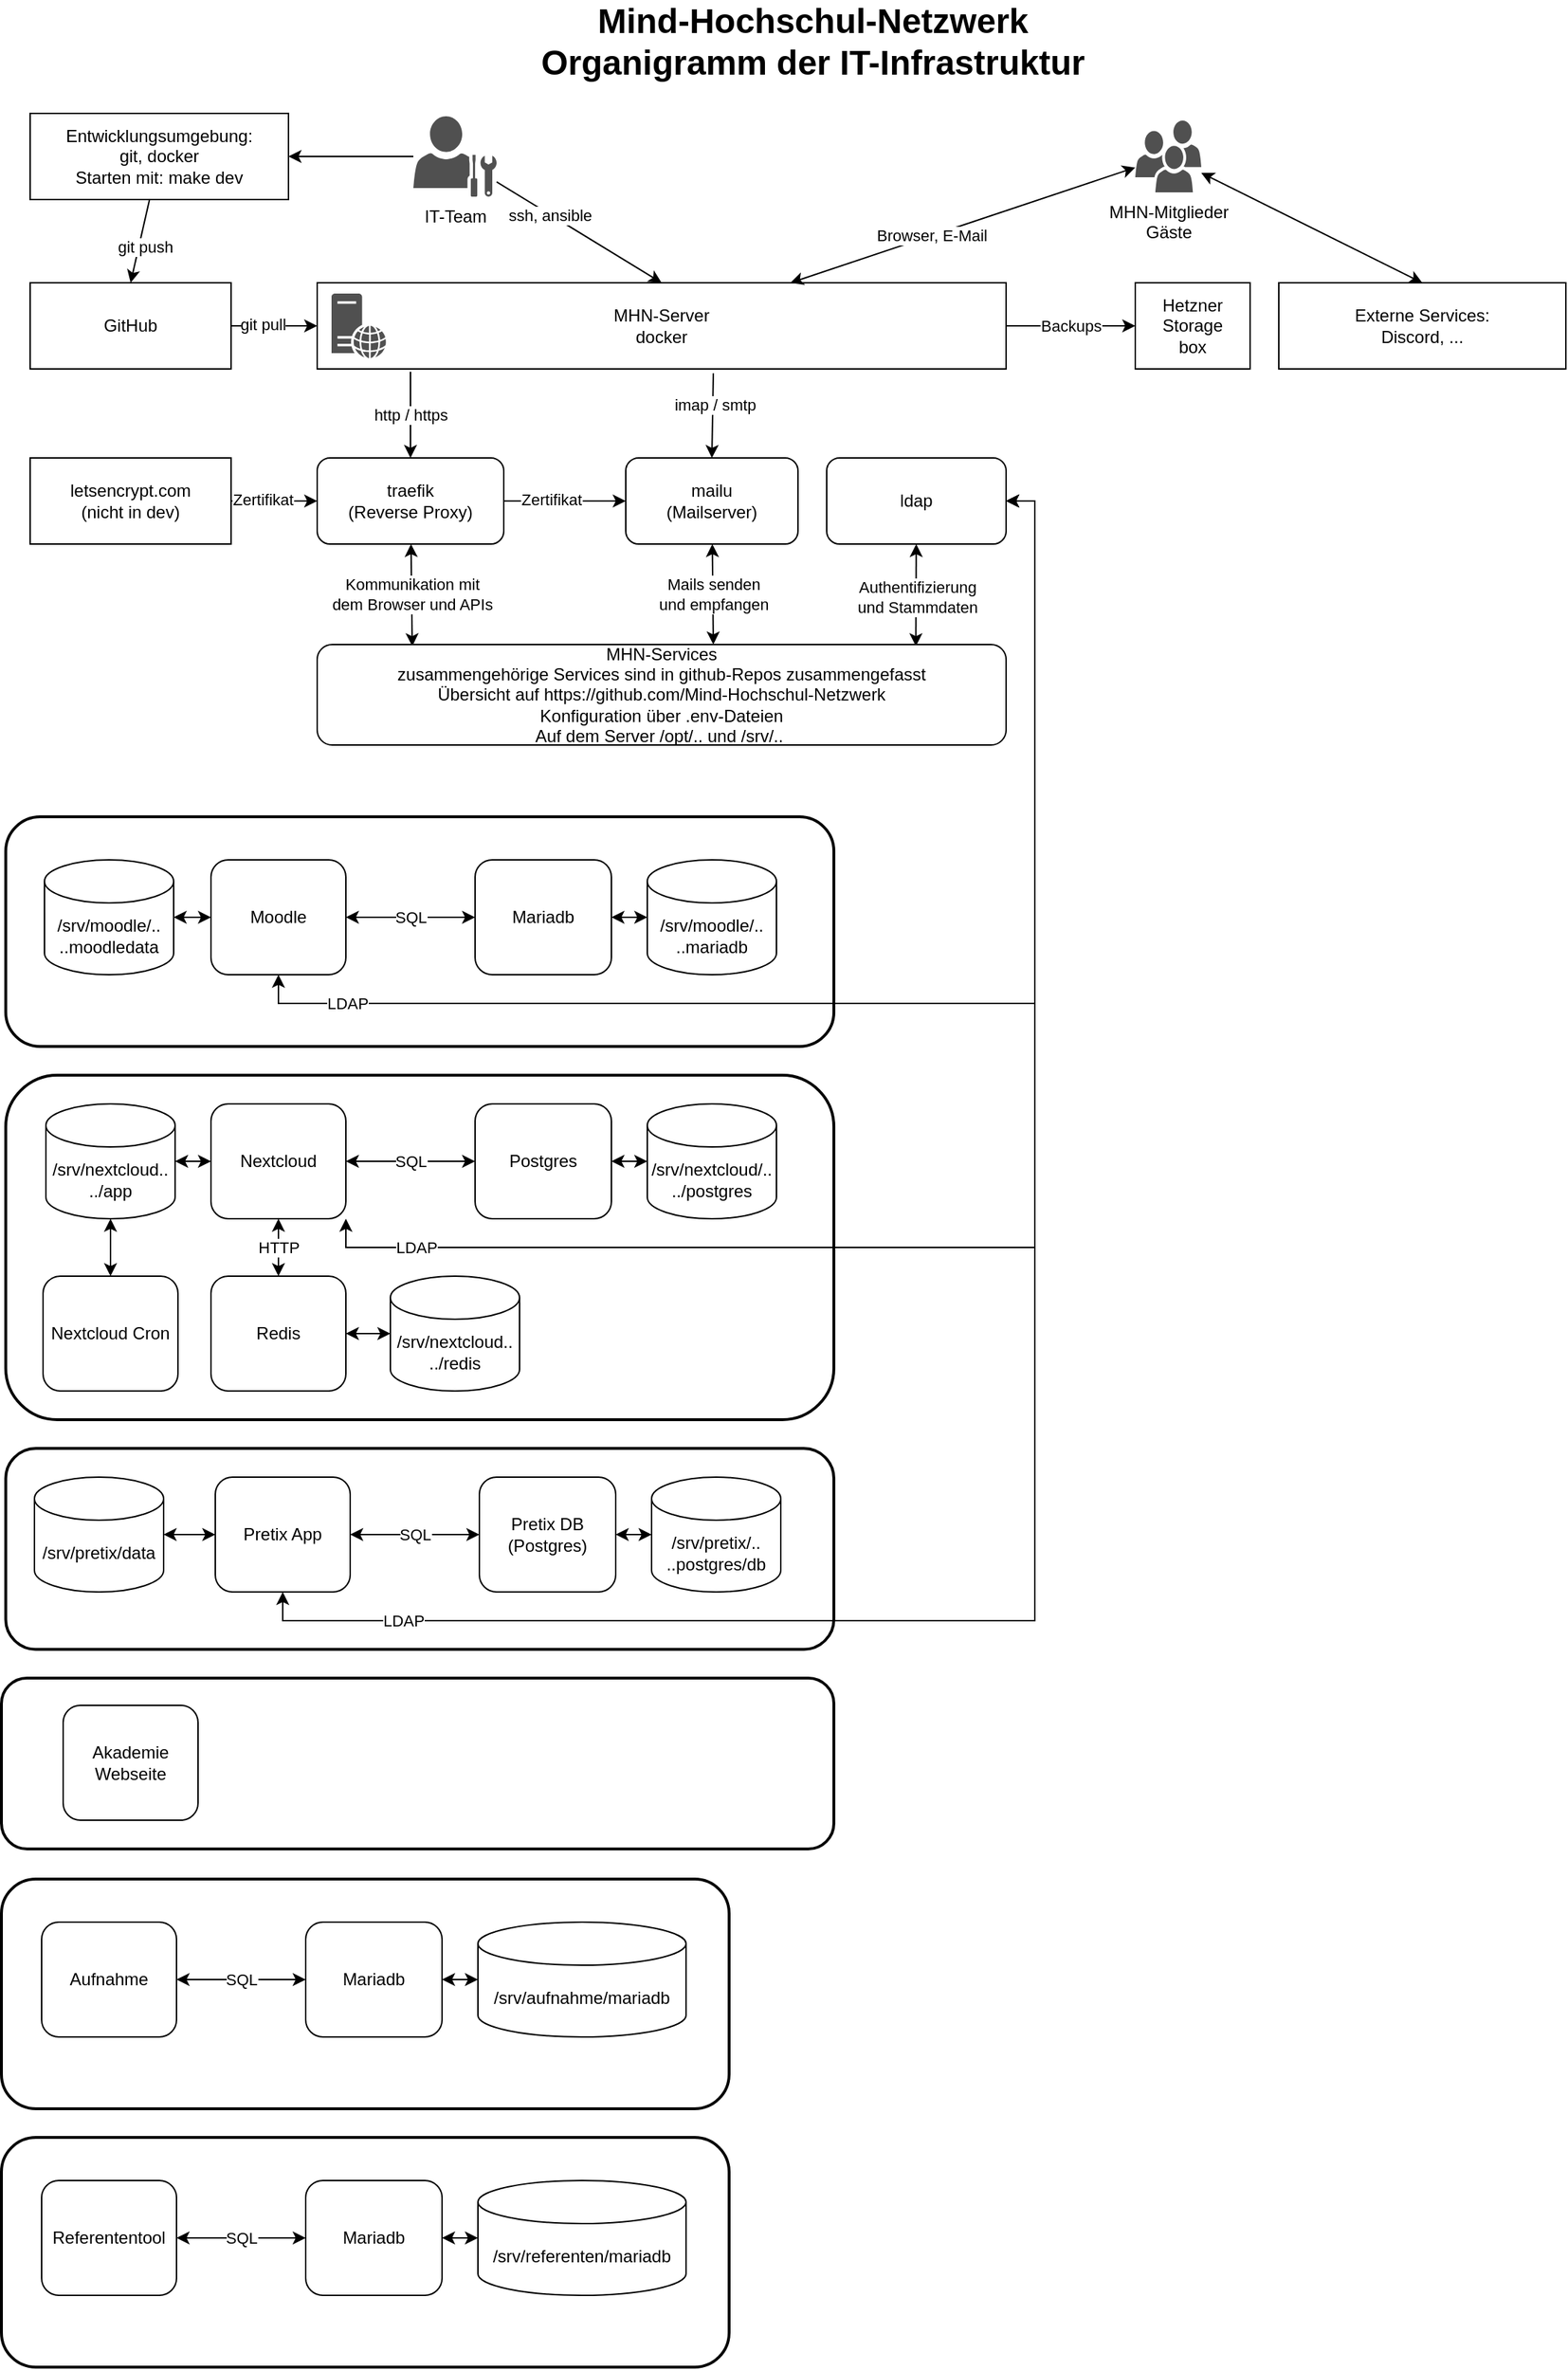 <mxfile version="20.3.0" type="device"><diagram id="vk5hPvtxxCPH-m4OgDPf" name="Page-1"><mxGraphModel dx="2123" dy="1708" grid="1" gridSize="10" guides="1" tooltips="1" connect="1" arrows="1" fold="1" page="1" pageScale="1" pageWidth="1169" pageHeight="827" math="0" shadow="0"><root><mxCell id="0"/><mxCell id="1" parent="0"/><mxCell id="uIuK87Jb-36sTbtz5_ig-41" value="" style="rounded=1;whiteSpace=wrap;html=1;fillColor=none;strokeWidth=2;glass=0;shadow=0;sketch=0;" vertex="1" parent="1"><mxGeometry x="20" y="1170" width="580" height="119" as="geometry"/></mxCell><mxCell id="uIuK87Jb-36sTbtz5_ig-36" value="" style="rounded=1;whiteSpace=wrap;html=1;fillColor=none;strokeWidth=2;glass=0;shadow=0;sketch=0;" vertex="1" parent="1"><mxGeometry x="20" y="1310" width="507" height="160" as="geometry"/></mxCell><mxCell id="uIuK87Jb-36sTbtz5_ig-27" value="" style="rounded=1;whiteSpace=wrap;html=1;fillColor=none;strokeWidth=2;glass=0;shadow=0;sketch=0;" vertex="1" parent="1"><mxGeometry x="23" y="1010" width="577" height="140" as="geometry"/></mxCell><mxCell id="uIuK87Jb-36sTbtz5_ig-26" value="" style="rounded=1;whiteSpace=wrap;html=1;fillColor=none;strokeWidth=2;glass=0;shadow=0;sketch=0;" vertex="1" parent="1"><mxGeometry x="23" y="750" width="577" height="240" as="geometry"/></mxCell><mxCell id="jDR8NeUZfJPm1s4Y1kxA-1" value="Mind-Hochschul-Netzwerk&lt;br&gt;Organigramm der IT-Infrastruktur" style="text;strokeColor=none;fillColor=none;html=1;fontSize=24;fontStyle=1;verticalAlign=middle;align=center;" parent="1" vertex="1"><mxGeometry x="365" y="10" width="440" height="40" as="geometry"/></mxCell><mxCell id="jDR8NeUZfJPm1s4Y1kxA-36" value="http / https" style="edgeStyle=none;rounded=0;orthogonalLoop=1;jettySize=auto;html=1;startArrow=none;startFill=0;endArrow=classic;endFill=1;entryX=0.5;entryY=0;entryDx=0;entryDy=0;" parent="1" target="jDR8NeUZfJPm1s4Y1kxA-40" edge="1"><mxGeometry relative="1" as="geometry"><mxPoint x="305" y="260" as="sourcePoint"/><mxPoint x="608" y="275" as="targetPoint"/></mxGeometry></mxCell><mxCell id="jDR8NeUZfJPm1s4Y1kxA-44" value="Backups" style="edgeStyle=none;rounded=0;orthogonalLoop=1;jettySize=auto;html=1;entryX=0;entryY=0.5;entryDx=0;entryDy=0;startArrow=none;startFill=0;endArrow=classic;endFill=1;" parent="1" source="jDR8NeUZfJPm1s4Y1kxA-3" target="jDR8NeUZfJPm1s4Y1kxA-43" edge="1"><mxGeometry relative="1" as="geometry"/></mxCell><mxCell id="jDR8NeUZfJPm1s4Y1kxA-50" style="edgeStyle=none;rounded=0;orthogonalLoop=1;jettySize=auto;html=1;exitX=0.575;exitY=1.05;exitDx=0;exitDy=0;startArrow=none;startFill=0;endArrow=classic;endFill=1;entryX=0.5;entryY=0;entryDx=0;entryDy=0;exitPerimeter=0;" parent="1" source="jDR8NeUZfJPm1s4Y1kxA-3" target="jDR8NeUZfJPm1s4Y1kxA-41" edge="1"><mxGeometry relative="1" as="geometry"><mxPoint x="634" y="295" as="targetPoint"/></mxGeometry></mxCell><mxCell id="jDR8NeUZfJPm1s4Y1kxA-59" value="imap / smtp" style="edgeLabel;html=1;align=center;verticalAlign=middle;resizable=0;points=[];" parent="jDR8NeUZfJPm1s4Y1kxA-50" vertex="1" connectable="0"><mxGeometry x="-0.266" y="1" relative="1" as="geometry"><mxPoint as="offset"/></mxGeometry></mxCell><mxCell id="jDR8NeUZfJPm1s4Y1kxA-3" value="MHN-Server&lt;br&gt;docker" style="rounded=0;whiteSpace=wrap;html=1;" parent="1" vertex="1"><mxGeometry x="240" y="198" width="480" height="60" as="geometry"/></mxCell><mxCell id="jDR8NeUZfJPm1s4Y1kxA-4" value="" style="sketch=0;pointerEvents=1;shadow=0;dashed=0;html=1;strokeColor=none;fillColor=#505050;labelPosition=center;verticalLabelPosition=bottom;verticalAlign=top;outlineConnect=0;align=center;shape=mxgraph.office.servers.web_server;" parent="1" vertex="1"><mxGeometry x="250" y="205.5" width="38" height="45" as="geometry"/></mxCell><mxCell id="jDR8NeUZfJPm1s4Y1kxA-23" style="edgeStyle=none;rounded=0;orthogonalLoop=1;jettySize=auto;html=1;exitX=1;exitY=0.5;exitDx=0;exitDy=0;entryX=0;entryY=0.5;entryDx=0;entryDy=0;startArrow=none;startFill=0;endArrow=classic;endFill=1;" parent="1" source="jDR8NeUZfJPm1s4Y1kxA-8" target="jDR8NeUZfJPm1s4Y1kxA-3" edge="1"><mxGeometry relative="1" as="geometry"/></mxCell><mxCell id="jDR8NeUZfJPm1s4Y1kxA-24" value="git pull" style="edgeLabel;html=1;align=center;verticalAlign=middle;resizable=0;points=[];" parent="jDR8NeUZfJPm1s4Y1kxA-23" vertex="1" connectable="0"><mxGeometry x="-0.269" y="1" relative="1" as="geometry"><mxPoint as="offset"/></mxGeometry></mxCell><mxCell id="jDR8NeUZfJPm1s4Y1kxA-8" value="GitHub" style="rounded=0;whiteSpace=wrap;html=1;" parent="1" vertex="1"><mxGeometry x="40" y="198" width="140" height="60" as="geometry"/></mxCell><mxCell id="jDR8NeUZfJPm1s4Y1kxA-12" style="rounded=0;orthogonalLoop=1;jettySize=auto;html=1;entryX=0.5;entryY=0;entryDx=0;entryDy=0;" parent="1" source="jDR8NeUZfJPm1s4Y1kxA-11" target="jDR8NeUZfJPm1s4Y1kxA-3" edge="1"><mxGeometry relative="1" as="geometry"/></mxCell><mxCell id="jDR8NeUZfJPm1s4Y1kxA-29" value="ssh, ansible" style="edgeLabel;html=1;align=center;verticalAlign=middle;resizable=0;points=[];" parent="jDR8NeUZfJPm1s4Y1kxA-12" vertex="1" connectable="0"><mxGeometry x="-0.358" relative="1" as="geometry"><mxPoint as="offset"/></mxGeometry></mxCell><mxCell id="jDR8NeUZfJPm1s4Y1kxA-27" value="" style="edgeStyle=none;rounded=0;orthogonalLoop=1;jettySize=auto;html=1;startArrow=none;startFill=0;endArrow=classic;endFill=1;entryX=0.5;entryY=0;entryDx=0;entryDy=0;" parent="1" source="jDR8NeUZfJPm1s4Y1kxA-33" target="jDR8NeUZfJPm1s4Y1kxA-8" edge="1"><mxGeometry relative="1" as="geometry"><mxPoint x="120" y="130" as="sourcePoint"/><mxPoint x="331" y="106" as="targetPoint"/></mxGeometry></mxCell><mxCell id="jDR8NeUZfJPm1s4Y1kxA-28" value="git push" style="edgeLabel;html=1;align=center;verticalAlign=middle;resizable=0;points=[];" parent="jDR8NeUZfJPm1s4Y1kxA-27" vertex="1" connectable="0"><mxGeometry x="0.094" y="4" relative="1" as="geometry"><mxPoint as="offset"/></mxGeometry></mxCell><mxCell id="jDR8NeUZfJPm1s4Y1kxA-34" style="edgeStyle=none;rounded=0;orthogonalLoop=1;jettySize=auto;html=1;startArrow=none;startFill=0;endArrow=classic;endFill=1;" parent="1" source="jDR8NeUZfJPm1s4Y1kxA-11" target="jDR8NeUZfJPm1s4Y1kxA-33" edge="1"><mxGeometry relative="1" as="geometry"/></mxCell><mxCell id="jDR8NeUZfJPm1s4Y1kxA-11" value="IT-Team" style="sketch=0;pointerEvents=1;shadow=0;dashed=0;html=1;strokeColor=none;fillColor=#505050;labelPosition=center;verticalLabelPosition=bottom;verticalAlign=top;outlineConnect=0;align=center;shape=mxgraph.office.users.administrator;" parent="1" vertex="1"><mxGeometry x="307" y="82" width="58" height="56" as="geometry"/></mxCell><mxCell id="jDR8NeUZfJPm1s4Y1kxA-14" value="" style="edgeStyle=none;rounded=0;orthogonalLoop=1;jettySize=auto;html=1;entryX=0.5;entryY=0;entryDx=0;entryDy=0;startArrow=classic;startFill=1;" parent="1" source="jDR8NeUZfJPm1s4Y1kxA-13" target="jDR8NeUZfJPm1s4Y1kxA-16" edge="1"><mxGeometry relative="1" as="geometry"/></mxCell><mxCell id="jDR8NeUZfJPm1s4Y1kxA-31" value="" style="edgeStyle=none;rounded=0;orthogonalLoop=1;jettySize=auto;html=1;startArrow=classic;startFill=1;endArrow=classic;endFill=1;" parent="1" source="jDR8NeUZfJPm1s4Y1kxA-13" target="jDR8NeUZfJPm1s4Y1kxA-3" edge="1"><mxGeometry relative="1" as="geometry"/></mxCell><mxCell id="jDR8NeUZfJPm1s4Y1kxA-32" value="Browser, E-Mail" style="edgeLabel;html=1;align=center;verticalAlign=middle;resizable=0;points=[];" parent="jDR8NeUZfJPm1s4Y1kxA-31" vertex="1" connectable="0"><mxGeometry x="0.182" relative="1" as="geometry"><mxPoint as="offset"/></mxGeometry></mxCell><mxCell id="jDR8NeUZfJPm1s4Y1kxA-13" value="MHN-Mitglieder&lt;br&gt;Gäste" style="sketch=0;pointerEvents=1;shadow=0;dashed=0;html=1;strokeColor=none;fillColor=#505050;labelPosition=center;verticalLabelPosition=bottom;verticalAlign=top;outlineConnect=0;align=center;shape=mxgraph.office.users.users;direction=east;" parent="1" vertex="1"><mxGeometry x="810" y="85" width="46" height="50" as="geometry"/></mxCell><mxCell id="jDR8NeUZfJPm1s4Y1kxA-16" value="Externe Services:&lt;br&gt;Discord, ..." style="rounded=0;whiteSpace=wrap;html=1;" parent="1" vertex="1"><mxGeometry x="910" y="198" width="200" height="60" as="geometry"/></mxCell><mxCell id="jDR8NeUZfJPm1s4Y1kxA-21" style="edgeStyle=none;rounded=0;orthogonalLoop=1;jettySize=auto;html=1;entryX=0;entryY=0.5;entryDx=0;entryDy=0;startArrow=classic;startFill=1;endArrow=none;endFill=0;" parent="1" source="jDR8NeUZfJPm1s4Y1kxA-3" target="jDR8NeUZfJPm1s4Y1kxA-3" edge="1"><mxGeometry relative="1" as="geometry"/></mxCell><mxCell id="jDR8NeUZfJPm1s4Y1kxA-51" style="edgeStyle=none;rounded=0;orthogonalLoop=1;jettySize=auto;html=1;entryX=0;entryY=0.5;entryDx=0;entryDy=0;startArrow=none;startFill=0;endArrow=classic;endFill=1;" parent="1" source="jDR8NeUZfJPm1s4Y1kxA-40" target="jDR8NeUZfJPm1s4Y1kxA-41" edge="1"><mxGeometry relative="1" as="geometry"/></mxCell><mxCell id="jDR8NeUZfJPm1s4Y1kxA-61" value="Zertifikat" style="edgeLabel;html=1;align=center;verticalAlign=middle;resizable=0;points=[];" parent="jDR8NeUZfJPm1s4Y1kxA-51" vertex="1" connectable="0"><mxGeometry x="-0.222" y="1" relative="1" as="geometry"><mxPoint as="offset"/></mxGeometry></mxCell><mxCell id="jDR8NeUZfJPm1s4Y1kxA-72" value="Kommunikation mit&lt;br&gt;dem Browser und APIs" style="edgeStyle=none;rounded=0;orthogonalLoop=1;jettySize=auto;html=1;entryX=0.138;entryY=0.017;entryDx=0;entryDy=0;entryPerimeter=0;startArrow=classic;startFill=1;endArrow=classic;endFill=1;" parent="1" source="jDR8NeUZfJPm1s4Y1kxA-40" target="jDR8NeUZfJPm1s4Y1kxA-66" edge="1"><mxGeometry relative="1" as="geometry"/></mxCell><mxCell id="jDR8NeUZfJPm1s4Y1kxA-40" value="traefik&lt;br&gt;(Reverse Proxy)" style="rounded=1;whiteSpace=wrap;html=1;" parent="1" vertex="1"><mxGeometry x="240" y="320" width="130" height="60" as="geometry"/></mxCell><mxCell id="jDR8NeUZfJPm1s4Y1kxA-74" value="Mails senden&lt;br&gt;und empfangen" style="edgeStyle=none;rounded=0;orthogonalLoop=1;jettySize=auto;html=1;entryX=0.575;entryY=0;entryDx=0;entryDy=0;entryPerimeter=0;startArrow=classic;startFill=1;endArrow=classic;endFill=1;" parent="1" source="jDR8NeUZfJPm1s4Y1kxA-41" target="jDR8NeUZfJPm1s4Y1kxA-66" edge="1"><mxGeometry x="0.0" relative="1" as="geometry"><mxPoint as="offset"/></mxGeometry></mxCell><mxCell id="jDR8NeUZfJPm1s4Y1kxA-41" value="mailu&lt;br&gt;(Mailserver)" style="rounded=1;whiteSpace=wrap;html=1;" parent="1" vertex="1"><mxGeometry x="455" y="320" width="120" height="60" as="geometry"/></mxCell><mxCell id="jDR8NeUZfJPm1s4Y1kxA-42" style="edgeStyle=none;rounded=0;orthogonalLoop=1;jettySize=auto;html=1;exitX=1;exitY=0.5;exitDx=0;exitDy=0;startArrow=none;startFill=0;endArrow=classic;endFill=1;" parent="1" source="jDR8NeUZfJPm1s4Y1kxA-3" target="jDR8NeUZfJPm1s4Y1kxA-3" edge="1"><mxGeometry relative="1" as="geometry"/></mxCell><mxCell id="jDR8NeUZfJPm1s4Y1kxA-43" value="Hetzner Storage&lt;br&gt;box" style="rounded=0;whiteSpace=wrap;html=1;" parent="1" vertex="1"><mxGeometry x="810" y="198" width="80" height="60" as="geometry"/></mxCell><mxCell id="jDR8NeUZfJPm1s4Y1kxA-48" style="edgeStyle=none;rounded=0;orthogonalLoop=1;jettySize=auto;html=1;exitX=1;exitY=0.5;exitDx=0;exitDy=0;startArrow=none;startFill=0;endArrow=classic;endFill=1;entryX=0;entryY=0.5;entryDx=0;entryDy=0;" parent="1" source="jDR8NeUZfJPm1s4Y1kxA-46" target="jDR8NeUZfJPm1s4Y1kxA-40" edge="1"><mxGeometry relative="1" as="geometry"><mxPoint x="370" y="350" as="targetPoint"/></mxGeometry></mxCell><mxCell id="jDR8NeUZfJPm1s4Y1kxA-49" value="Zertifikat" style="edgeLabel;html=1;align=center;verticalAlign=middle;resizable=0;points=[];" parent="jDR8NeUZfJPm1s4Y1kxA-48" vertex="1" connectable="0"><mxGeometry x="-0.28" y="1" relative="1" as="geometry"><mxPoint as="offset"/></mxGeometry></mxCell><mxCell id="jDR8NeUZfJPm1s4Y1kxA-46" value="letsencrypt.com&lt;br&gt;(nicht in dev)" style="rounded=0;whiteSpace=wrap;html=1;" parent="1" vertex="1"><mxGeometry x="40" y="320" width="140" height="60" as="geometry"/></mxCell><mxCell id="jDR8NeUZfJPm1s4Y1kxA-76" style="edgeStyle=none;rounded=0;orthogonalLoop=1;jettySize=auto;html=1;entryX=0.869;entryY=0.017;entryDx=0;entryDy=0;entryPerimeter=0;startArrow=classic;startFill=1;endArrow=classic;endFill=1;" parent="1" source="jDR8NeUZfJPm1s4Y1kxA-62" target="jDR8NeUZfJPm1s4Y1kxA-66" edge="1"><mxGeometry relative="1" as="geometry"/></mxCell><mxCell id="jDR8NeUZfJPm1s4Y1kxA-77" value="Authentifizierung&lt;br&gt;und Stammdaten" style="edgeLabel;html=1;align=center;verticalAlign=middle;resizable=0;points=[];" parent="jDR8NeUZfJPm1s4Y1kxA-76" vertex="1" connectable="0"><mxGeometry x="-0.284" relative="1" as="geometry"><mxPoint y="11" as="offset"/></mxGeometry></mxCell><mxCell id="jDR8NeUZfJPm1s4Y1kxA-62" value="ldap" style="rounded=1;whiteSpace=wrap;html=1;" parent="1" vertex="1"><mxGeometry x="595" y="320" width="125" height="60" as="geometry"/></mxCell><mxCell id="jDR8NeUZfJPm1s4Y1kxA-66" value="MHN-Services&lt;br&gt;zusammengehörige Services sind in github-Repos zusammengefasst&lt;br&gt;Übersicht auf&amp;nbsp;https://github.com/Mind-Hochschul-Netzwerk&lt;br&gt;Konfiguration über .env-Dateien&lt;br&gt;Auf dem Server /opt/.. und /srv/..&amp;nbsp;" style="rounded=1;whiteSpace=wrap;html=1;imageVerticalAlign=top;" parent="1" vertex="1"><mxGeometry x="240" y="450" width="480" height="70" as="geometry"/></mxCell><mxCell id="jDR8NeUZfJPm1s4Y1kxA-33" value="Entwicklungsumgebung:&lt;br&gt;git, docker&lt;br&gt;Starten mit: make dev" style="rounded=0;whiteSpace=wrap;html=1;imageHeight=24;" parent="1" vertex="1"><mxGeometry x="40" y="80" width="180" height="60" as="geometry"/></mxCell><mxCell id="jDR8NeUZfJPm1s4Y1kxA-71" style="edgeStyle=none;rounded=0;orthogonalLoop=1;jettySize=auto;html=1;exitX=1;exitY=0.5;exitDx=0;exitDy=0;startArrow=none;startFill=0;endArrow=classic;endFill=1;" parent="1" source="jDR8NeUZfJPm1s4Y1kxA-66" target="jDR8NeUZfJPm1s4Y1kxA-66" edge="1"><mxGeometry relative="1" as="geometry"/></mxCell><mxCell id="jDR8NeUZfJPm1s4Y1kxA-89" value="SQL" style="edgeStyle=none;rounded=0;orthogonalLoop=1;jettySize=auto;html=1;exitX=1;exitY=0.5;exitDx=0;exitDy=0;entryX=0;entryY=0.5;entryDx=0;entryDy=0;startArrow=classic;startFill=1;endArrow=classic;endFill=1;" parent="1" source="jDR8NeUZfJPm1s4Y1kxA-85" target="jDR8NeUZfJPm1s4Y1kxA-86" edge="1"><mxGeometry relative="1" as="geometry"/></mxCell><mxCell id="jDR8NeUZfJPm1s4Y1kxA-95" style="edgeStyle=none;rounded=0;orthogonalLoop=1;jettySize=auto;html=1;exitX=0;exitY=0.5;exitDx=0;exitDy=0;entryX=1;entryY=0.5;entryDx=0;entryDy=0;entryPerimeter=0;startArrow=classic;startFill=1;endArrow=classic;endFill=1;" parent="1" source="jDR8NeUZfJPm1s4Y1kxA-85" target="jDR8NeUZfJPm1s4Y1kxA-90" edge="1"><mxGeometry relative="1" as="geometry"/></mxCell><mxCell id="uIuK87Jb-36sTbtz5_ig-16" value="LDAP" style="edgeStyle=orthogonalEdgeStyle;rounded=0;orthogonalLoop=1;jettySize=auto;html=1;exitX=0.5;exitY=1;exitDx=0;exitDy=0;entryX=1;entryY=0.5;entryDx=0;entryDy=0;startArrow=classic;startFill=1;" edge="1" parent="1" source="jDR8NeUZfJPm1s4Y1kxA-85" target="jDR8NeUZfJPm1s4Y1kxA-62"><mxGeometry x="-0.852" relative="1" as="geometry"><mxPoint as="offset"/></mxGeometry></mxCell><mxCell id="jDR8NeUZfJPm1s4Y1kxA-85" value="Moodle" style="rounded=1;whiteSpace=wrap;html=1;verticalAlign=middle;align=center;spacingLeft=0;" parent="1" vertex="1"><mxGeometry x="166" y="600" width="94" height="80" as="geometry"/></mxCell><mxCell id="jDR8NeUZfJPm1s4Y1kxA-94" style="edgeStyle=none;rounded=0;orthogonalLoop=1;jettySize=auto;html=1;entryX=0;entryY=0.5;entryDx=0;entryDy=0;entryPerimeter=0;startArrow=classic;startFill=1;endArrow=classic;endFill=1;" parent="1" source="jDR8NeUZfJPm1s4Y1kxA-86" target="jDR8NeUZfJPm1s4Y1kxA-91" edge="1"><mxGeometry relative="1" as="geometry"/></mxCell><mxCell id="jDR8NeUZfJPm1s4Y1kxA-86" value="Mariadb" style="rounded=1;whiteSpace=wrap;html=1;" parent="1" vertex="1"><mxGeometry x="350" y="600" width="95" height="80" as="geometry"/></mxCell><mxCell id="jDR8NeUZfJPm1s4Y1kxA-90" value="/srv/moodle/..&lt;br&gt;..moodledata" style="shape=cylinder3;whiteSpace=wrap;html=1;boundedLbl=1;backgroundOutline=1;size=15;" parent="1" vertex="1"><mxGeometry x="50" y="600" width="90" height="80" as="geometry"/></mxCell><mxCell id="jDR8NeUZfJPm1s4Y1kxA-91" value="/srv/moodle/..&lt;br&gt;..mariadb" style="shape=cylinder3;whiteSpace=wrap;html=1;boundedLbl=1;backgroundOutline=1;size=15;" parent="1" vertex="1"><mxGeometry x="470" y="600" width="90" height="80" as="geometry"/></mxCell><mxCell id="jDR8NeUZfJPm1s4Y1kxA-103" value="SQL" style="edgeStyle=none;rounded=0;orthogonalLoop=1;jettySize=auto;html=1;exitX=1;exitY=0.5;exitDx=0;exitDy=0;entryX=0;entryY=0.5;entryDx=0;entryDy=0;startArrow=classic;startFill=1;endArrow=classic;endFill=1;" parent="1" source="jDR8NeUZfJPm1s4Y1kxA-105" target="jDR8NeUZfJPm1s4Y1kxA-107" edge="1"><mxGeometry relative="1" as="geometry"/></mxCell><mxCell id="jDR8NeUZfJPm1s4Y1kxA-104" style="edgeStyle=none;rounded=0;orthogonalLoop=1;jettySize=auto;html=1;exitX=0;exitY=0.5;exitDx=0;exitDy=0;entryX=1;entryY=0.5;entryDx=0;entryDy=0;entryPerimeter=0;startArrow=classic;startFill=1;endArrow=classic;endFill=1;" parent="1" source="jDR8NeUZfJPm1s4Y1kxA-105" target="jDR8NeUZfJPm1s4Y1kxA-108" edge="1"><mxGeometry relative="1" as="geometry"/></mxCell><mxCell id="uIuK87Jb-36sTbtz5_ig-19" value="LDAP" style="edgeStyle=orthogonalEdgeStyle;rounded=0;orthogonalLoop=1;jettySize=auto;html=1;exitX=0.5;exitY=1;exitDx=0;exitDy=0;entryX=1;entryY=0.5;entryDx=0;entryDy=0;startArrow=classic;startFill=1;" edge="1" parent="1" source="jDR8NeUZfJPm1s4Y1kxA-105" target="jDR8NeUZfJPm1s4Y1kxA-62"><mxGeometry x="-0.845" relative="1" as="geometry"><Array as="points"><mxPoint x="216" y="1130"/><mxPoint x="740" y="1130"/><mxPoint x="740" y="350"/></Array><mxPoint as="offset"/></mxGeometry></mxCell><mxCell id="jDR8NeUZfJPm1s4Y1kxA-105" value="Pretix App" style="rounded=1;whiteSpace=wrap;html=1;verticalAlign=middle;align=center;spacingLeft=0;" parent="1" vertex="1"><mxGeometry x="169" y="1030" width="94" height="80" as="geometry"/></mxCell><mxCell id="jDR8NeUZfJPm1s4Y1kxA-106" style="edgeStyle=none;rounded=0;orthogonalLoop=1;jettySize=auto;html=1;entryX=0;entryY=0.5;entryDx=0;entryDy=0;entryPerimeter=0;startArrow=classic;startFill=1;endArrow=classic;endFill=1;" parent="1" source="jDR8NeUZfJPm1s4Y1kxA-107" target="jDR8NeUZfJPm1s4Y1kxA-109" edge="1"><mxGeometry relative="1" as="geometry"/></mxCell><mxCell id="jDR8NeUZfJPm1s4Y1kxA-107" value="Pretix DB (Postgres)" style="rounded=1;whiteSpace=wrap;html=1;" parent="1" vertex="1"><mxGeometry x="353" y="1030" width="95" height="80" as="geometry"/></mxCell><mxCell id="jDR8NeUZfJPm1s4Y1kxA-108" value="/srv/pretix/data" style="shape=cylinder3;whiteSpace=wrap;html=1;boundedLbl=1;backgroundOutline=1;size=15;" parent="1" vertex="1"><mxGeometry x="43" y="1030" width="90" height="80" as="geometry"/></mxCell><mxCell id="jDR8NeUZfJPm1s4Y1kxA-109" value="/srv/pretix/..&lt;br&gt;..postgres/db" style="shape=cylinder3;whiteSpace=wrap;html=1;boundedLbl=1;backgroundOutline=1;size=15;" parent="1" vertex="1"><mxGeometry x="473" y="1030" width="90" height="80" as="geometry"/></mxCell><mxCell id="uIuK87Jb-36sTbtz5_ig-2" value="SQL" style="edgeStyle=none;rounded=0;orthogonalLoop=1;jettySize=auto;html=1;exitX=1;exitY=0.5;exitDx=0;exitDy=0;entryX=0;entryY=0.5;entryDx=0;entryDy=0;startArrow=classic;startFill=1;endArrow=classic;endFill=1;" edge="1" parent="1" source="uIuK87Jb-36sTbtz5_ig-4" target="uIuK87Jb-36sTbtz5_ig-6"><mxGeometry relative="1" as="geometry"/></mxCell><mxCell id="uIuK87Jb-36sTbtz5_ig-3" style="edgeStyle=none;rounded=0;orthogonalLoop=1;jettySize=auto;html=1;exitX=0;exitY=0.5;exitDx=0;exitDy=0;entryX=1;entryY=0.5;entryDx=0;entryDy=0;entryPerimeter=0;startArrow=classic;startFill=1;endArrow=classic;endFill=1;" edge="1" parent="1" source="uIuK87Jb-36sTbtz5_ig-4" target="uIuK87Jb-36sTbtz5_ig-7"><mxGeometry relative="1" as="geometry"/></mxCell><mxCell id="uIuK87Jb-36sTbtz5_ig-18" value="LDAP" style="edgeStyle=orthogonalEdgeStyle;rounded=0;orthogonalLoop=1;jettySize=auto;html=1;exitX=1;exitY=1;exitDx=0;exitDy=0;entryX=1;entryY=0.5;entryDx=0;entryDy=0;startArrow=classic;startFill=1;" edge="1" parent="1" source="uIuK87Jb-36sTbtz5_ig-4" target="jDR8NeUZfJPm1s4Y1kxA-62"><mxGeometry x="-0.869" relative="1" as="geometry"><mxPoint x="1" as="offset"/></mxGeometry></mxCell><mxCell id="uIuK87Jb-36sTbtz5_ig-4" value="Nextcloud" style="rounded=1;whiteSpace=wrap;html=1;verticalAlign=middle;align=center;spacingLeft=0;" vertex="1" parent="1"><mxGeometry x="166" y="770" width="94" height="80" as="geometry"/></mxCell><mxCell id="uIuK87Jb-36sTbtz5_ig-5" style="edgeStyle=none;rounded=0;orthogonalLoop=1;jettySize=auto;html=1;entryX=0;entryY=0.5;entryDx=0;entryDy=0;entryPerimeter=0;startArrow=classic;startFill=1;endArrow=classic;endFill=1;" edge="1" parent="1" source="uIuK87Jb-36sTbtz5_ig-6" target="uIuK87Jb-36sTbtz5_ig-8"><mxGeometry relative="1" as="geometry"/></mxCell><mxCell id="uIuK87Jb-36sTbtz5_ig-6" value="Postgres" style="rounded=1;whiteSpace=wrap;html=1;" vertex="1" parent="1"><mxGeometry x="350" y="770" width="95" height="80" as="geometry"/></mxCell><mxCell id="uIuK87Jb-36sTbtz5_ig-7" value="/srv/nextcloud..&lt;br&gt;../app" style="shape=cylinder3;whiteSpace=wrap;html=1;boundedLbl=1;backgroundOutline=1;size=15;" vertex="1" parent="1"><mxGeometry x="51" y="770" width="90" height="80" as="geometry"/></mxCell><mxCell id="uIuK87Jb-36sTbtz5_ig-8" value="/srv/nextcloud/..&lt;br&gt;../postgres" style="shape=cylinder3;whiteSpace=wrap;html=1;boundedLbl=1;backgroundOutline=1;size=15;" vertex="1" parent="1"><mxGeometry x="470" y="770" width="90" height="80" as="geometry"/></mxCell><mxCell id="uIuK87Jb-36sTbtz5_ig-13" value="HTTP" style="edgeStyle=orthogonalEdgeStyle;rounded=0;orthogonalLoop=1;jettySize=auto;html=1;exitX=0.5;exitY=0;exitDx=0;exitDy=0;entryX=0.5;entryY=1;entryDx=0;entryDy=0;startArrow=classic;startFill=1;" edge="1" parent="1" source="uIuK87Jb-36sTbtz5_ig-10" target="uIuK87Jb-36sTbtz5_ig-4"><mxGeometry relative="1" as="geometry"/></mxCell><mxCell id="uIuK87Jb-36sTbtz5_ig-17" style="edgeStyle=orthogonalEdgeStyle;rounded=0;orthogonalLoop=1;jettySize=auto;html=1;exitX=1;exitY=0.5;exitDx=0;exitDy=0;entryX=0;entryY=0.5;entryDx=0;entryDy=0;entryPerimeter=0;startArrow=classic;startFill=1;" edge="1" parent="1" source="uIuK87Jb-36sTbtz5_ig-10" target="uIuK87Jb-36sTbtz5_ig-11"><mxGeometry relative="1" as="geometry"/></mxCell><mxCell id="uIuK87Jb-36sTbtz5_ig-10" value="Redis" style="rounded=1;whiteSpace=wrap;html=1;verticalAlign=middle;align=center;spacingLeft=0;" vertex="1" parent="1"><mxGeometry x="166" y="890" width="94" height="80" as="geometry"/></mxCell><mxCell id="uIuK87Jb-36sTbtz5_ig-11" value="/srv/nextcloud..&lt;br&gt;../redis" style="shape=cylinder3;whiteSpace=wrap;html=1;boundedLbl=1;backgroundOutline=1;size=15;" vertex="1" parent="1"><mxGeometry x="291" y="890" width="90" height="80" as="geometry"/></mxCell><mxCell id="uIuK87Jb-36sTbtz5_ig-15" style="edgeStyle=orthogonalEdgeStyle;rounded=0;orthogonalLoop=1;jettySize=auto;html=1;entryX=0.5;entryY=1;entryDx=0;entryDy=0;entryPerimeter=0;startArrow=classic;startFill=1;" edge="1" parent="1" source="uIuK87Jb-36sTbtz5_ig-14" target="uIuK87Jb-36sTbtz5_ig-7"><mxGeometry relative="1" as="geometry"/></mxCell><mxCell id="uIuK87Jb-36sTbtz5_ig-14" value="Nextcloud Cron" style="rounded=1;whiteSpace=wrap;html=1;verticalAlign=middle;align=center;spacingLeft=0;" vertex="1" parent="1"><mxGeometry x="49" y="890" width="94" height="80" as="geometry"/></mxCell><mxCell id="uIuK87Jb-36sTbtz5_ig-23" value="" style="rounded=1;whiteSpace=wrap;html=1;fillColor=none;strokeWidth=2;glass=0;shadow=0;sketch=0;" vertex="1" parent="1"><mxGeometry x="23" y="570" width="577" height="160" as="geometry"/></mxCell><mxCell id="uIuK87Jb-36sTbtz5_ig-20" value="Akademie Webseite" style="rounded=1;whiteSpace=wrap;html=1;verticalAlign=middle;align=center;spacingLeft=0;" vertex="1" parent="1"><mxGeometry x="63" y="1189" width="94" height="80" as="geometry"/></mxCell><mxCell id="uIuK87Jb-36sTbtz5_ig-29" value="SQL" style="edgeStyle=none;rounded=0;orthogonalLoop=1;jettySize=auto;html=1;exitX=1;exitY=0.5;exitDx=0;exitDy=0;entryX=0;entryY=0.5;entryDx=0;entryDy=0;startArrow=classic;startFill=1;endArrow=classic;endFill=1;" edge="1" parent="1" source="uIuK87Jb-36sTbtz5_ig-31" target="uIuK87Jb-36sTbtz5_ig-33"><mxGeometry relative="1" as="geometry"/></mxCell><mxCell id="uIuK87Jb-36sTbtz5_ig-31" value="Aufnahme" style="rounded=1;whiteSpace=wrap;html=1;verticalAlign=middle;align=center;spacingLeft=0;" vertex="1" parent="1"><mxGeometry x="48" y="1340" width="94" height="80" as="geometry"/></mxCell><mxCell id="uIuK87Jb-36sTbtz5_ig-32" style="edgeStyle=none;rounded=0;orthogonalLoop=1;jettySize=auto;html=1;entryX=0;entryY=0.5;entryDx=0;entryDy=0;entryPerimeter=0;startArrow=classic;startFill=1;endArrow=classic;endFill=1;" edge="1" parent="1" source="uIuK87Jb-36sTbtz5_ig-33" target="uIuK87Jb-36sTbtz5_ig-35"><mxGeometry relative="1" as="geometry"/></mxCell><mxCell id="uIuK87Jb-36sTbtz5_ig-33" value="Mariadb" style="rounded=1;whiteSpace=wrap;html=1;" vertex="1" parent="1"><mxGeometry x="232" y="1340" width="95" height="80" as="geometry"/></mxCell><mxCell id="uIuK87Jb-36sTbtz5_ig-35" value="/srv/aufnahme/mariadb" style="shape=cylinder3;whiteSpace=wrap;html=1;boundedLbl=1;backgroundOutline=1;size=15;" vertex="1" parent="1"><mxGeometry x="352" y="1340" width="145" height="80" as="geometry"/></mxCell><mxCell id="uIuK87Jb-36sTbtz5_ig-42" value="" style="rounded=1;whiteSpace=wrap;html=1;fillColor=none;strokeWidth=2;glass=0;shadow=0;sketch=0;" vertex="1" parent="1"><mxGeometry x="20" y="1490" width="507" height="160" as="geometry"/></mxCell><mxCell id="uIuK87Jb-36sTbtz5_ig-43" value="SQL" style="edgeStyle=none;rounded=0;orthogonalLoop=1;jettySize=auto;html=1;exitX=1;exitY=0.5;exitDx=0;exitDy=0;entryX=0;entryY=0.5;entryDx=0;entryDy=0;startArrow=classic;startFill=1;endArrow=classic;endFill=1;" edge="1" parent="1" source="uIuK87Jb-36sTbtz5_ig-44" target="uIuK87Jb-36sTbtz5_ig-46"><mxGeometry relative="1" as="geometry"/></mxCell><mxCell id="uIuK87Jb-36sTbtz5_ig-44" value="Referententool" style="rounded=1;whiteSpace=wrap;html=1;verticalAlign=middle;align=center;spacingLeft=0;" vertex="1" parent="1"><mxGeometry x="48" y="1520" width="94" height="80" as="geometry"/></mxCell><mxCell id="uIuK87Jb-36sTbtz5_ig-45" style="edgeStyle=none;rounded=0;orthogonalLoop=1;jettySize=auto;html=1;entryX=0;entryY=0.5;entryDx=0;entryDy=0;entryPerimeter=0;startArrow=classic;startFill=1;endArrow=classic;endFill=1;" edge="1" parent="1" source="uIuK87Jb-36sTbtz5_ig-46" target="uIuK87Jb-36sTbtz5_ig-47"><mxGeometry relative="1" as="geometry"/></mxCell><mxCell id="uIuK87Jb-36sTbtz5_ig-46" value="Mariadb" style="rounded=1;whiteSpace=wrap;html=1;" vertex="1" parent="1"><mxGeometry x="232" y="1520" width="95" height="80" as="geometry"/></mxCell><mxCell id="uIuK87Jb-36sTbtz5_ig-47" value="/srv/referenten/mariadb" style="shape=cylinder3;whiteSpace=wrap;html=1;boundedLbl=1;backgroundOutline=1;size=15;" vertex="1" parent="1"><mxGeometry x="352" y="1520" width="145" height="80" as="geometry"/></mxCell></root></mxGraphModel></diagram></mxfile>